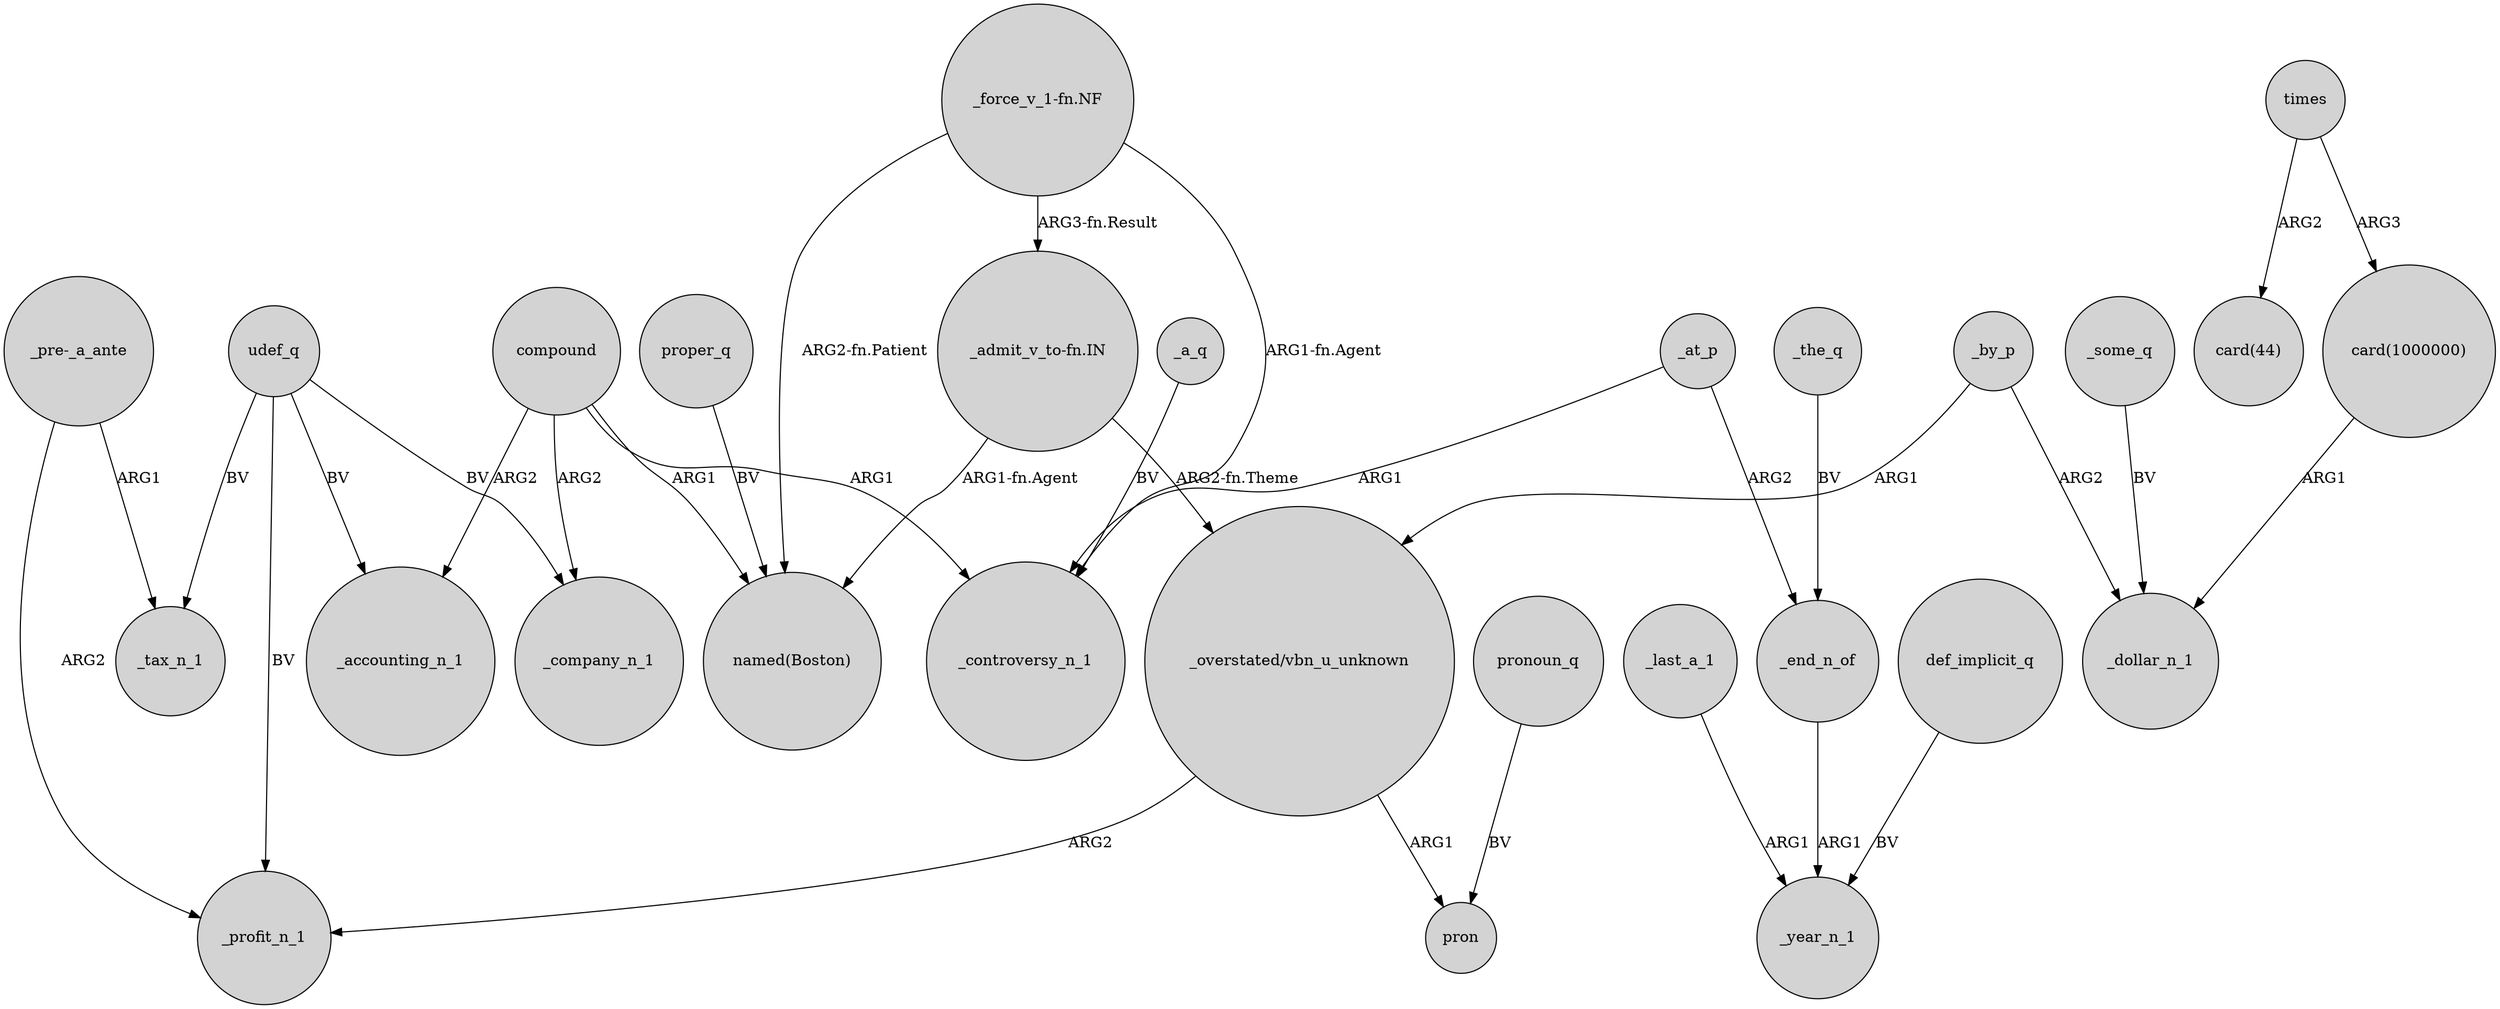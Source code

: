 digraph {
	node [shape=circle style=filled]
	_by_p -> "_overstated/vbn_u_unknown" [label=ARG1]
	"card(1000000)" -> _dollar_n_1 [label=ARG1]
	"_force_v_1-fn.NF" -> "named(Boston)" [label="ARG2-fn.Patient"]
	proper_q -> "named(Boston)" [label=BV]
	"_force_v_1-fn.NF" -> _controversy_n_1 [label="ARG1-fn.Agent"]
	def_implicit_q -> _year_n_1 [label=BV]
	_the_q -> _end_n_of [label=BV]
	_end_n_of -> _year_n_1 [label=ARG1]
	_at_p -> _end_n_of [label=ARG2]
	compound -> _company_n_1 [label=ARG2]
	"_force_v_1-fn.NF" -> "_admit_v_to-fn.IN" [label="ARG3-fn.Result"]
	"_pre-_a_ante" -> _tax_n_1 [label=ARG1]
	"_pre-_a_ante" -> _profit_n_1 [label=ARG2]
	_at_p -> _controversy_n_1 [label=ARG1]
	"_overstated/vbn_u_unknown" -> _profit_n_1 [label=ARG2]
	compound -> "named(Boston)" [label=ARG1]
	pronoun_q -> pron [label=BV]
	udef_q -> _tax_n_1 [label=BV]
	_by_p -> _dollar_n_1 [label=ARG2]
	times -> "card(1000000)" [label=ARG3]
	compound -> _controversy_n_1 [label=ARG1]
	"_overstated/vbn_u_unknown" -> pron [label=ARG1]
	_last_a_1 -> _year_n_1 [label=ARG1]
	"_admit_v_to-fn.IN" -> "_overstated/vbn_u_unknown" [label="ARG2-fn.Theme"]
	_some_q -> _dollar_n_1 [label=BV]
	_a_q -> _controversy_n_1 [label=BV]
	"_admit_v_to-fn.IN" -> "named(Boston)" [label="ARG1-fn.Agent"]
	udef_q -> _profit_n_1 [label=BV]
	times -> "card(44)" [label=ARG2]
	udef_q -> _accounting_n_1 [label=BV]
	udef_q -> _company_n_1 [label=BV]
	compound -> _accounting_n_1 [label=ARG2]
}
